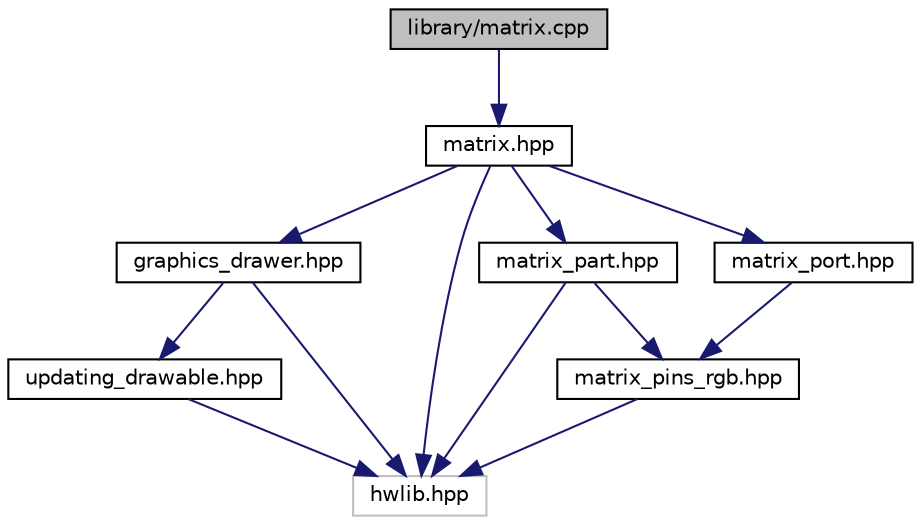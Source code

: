 digraph "library/matrix.cpp"
{
  edge [fontname="Helvetica",fontsize="10",labelfontname="Helvetica",labelfontsize="10"];
  node [fontname="Helvetica",fontsize="10",shape=record];
  Node0 [label="library/matrix.cpp",height=0.2,width=0.4,color="black", fillcolor="grey75", style="filled", fontcolor="black"];
  Node0 -> Node1 [color="midnightblue",fontsize="10",style="solid"];
  Node1 [label="matrix.hpp",height=0.2,width=0.4,color="black", fillcolor="white", style="filled",URL="$matrix_8hpp.html",tooltip="Inherits graphics_drawer. Manages the matrix. "];
  Node1 -> Node2 [color="midnightblue",fontsize="10",style="solid"];
  Node2 [label="graphics_drawer.hpp",height=0.2,width=0.4,color="black", fillcolor="white", style="filled",URL="$graphics__drawer_8hpp.html",tooltip="Inherits hwlib::window. "];
  Node2 -> Node3 [color="midnightblue",fontsize="10",style="solid"];
  Node3 [label="updating_drawable.hpp",height=0.2,width=0.4,color="black", fillcolor="white", style="filled",URL="$updating__drawable_8hpp.html",tooltip="Inherits hwlib::drawable. Adds update function. "];
  Node3 -> Node4 [color="midnightblue",fontsize="10",style="solid"];
  Node4 [label="hwlib.hpp",height=0.2,width=0.4,color="grey75", fillcolor="white", style="filled"];
  Node2 -> Node4 [color="midnightblue",fontsize="10",style="solid"];
  Node1 -> Node5 [color="midnightblue",fontsize="10",style="solid"];
  Node5 [label="matrix_part.hpp",height=0.2,width=0.4,color="black", fillcolor="white", style="filled",URL="$matrix__part_8hpp.html",tooltip="Writes pixel data to the matrix. "];
  Node5 -> Node6 [color="midnightblue",fontsize="10",style="solid"];
  Node6 [label="matrix_pins_rgb.hpp",height=0.2,width=0.4,color="black", fillcolor="white", style="filled",URL="$matrix__pins__rgb_8hpp.html",tooltip="Inherits hwlib::port_out. Manages the rgb pins. "];
  Node6 -> Node4 [color="midnightblue",fontsize="10",style="solid"];
  Node5 -> Node4 [color="midnightblue",fontsize="10",style="solid"];
  Node1 -> Node7 [color="midnightblue",fontsize="10",style="solid"];
  Node7 [label="matrix_port.hpp",height=0.2,width=0.4,color="black", fillcolor="white", style="filled",URL="$matrix__port_8hpp.html",tooltip="Contains all of the ports from the arduino that connect to the rgb matrix. "];
  Node7 -> Node6 [color="midnightblue",fontsize="10",style="solid"];
  Node1 -> Node4 [color="midnightblue",fontsize="10",style="solid"];
}
